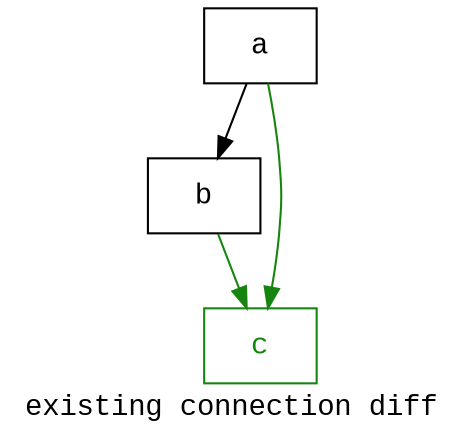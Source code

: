 digraph D {
    label="existing connection diff";
    bgcolor="#ffffff";
    fontcolor="#000000";
    fontname="Courier New";
    
    node1 [color="#000000",fontcolor="#000000",fontname="Courier New",shape="rectangle",label="a"]
    
    node2 [color="#000000",fontcolor="#000000",fontname="Courier New",shape="rectangle",label="b"]
    
    node3 [color="#158510",fontcolor="#158510",fontname="Courier New",shape="rectangle",label="c"]
    
    node1 -> node2 []
    node1 -> node3 [color="#158510",]
    node2 -> node3 [color="#158510",]
}

